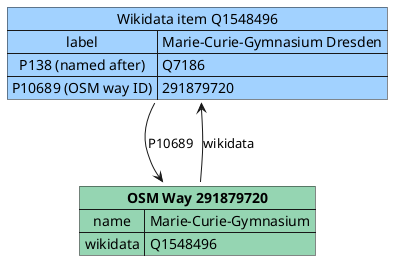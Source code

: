 @startuml osm_wikidata

map "Wikidata item Q1548496" as wikid #a2d2ff {
  label => Marie-Curie-Gymnasium Dresden
  P138 (named after) => Q7186
  P10689 (OSM way ID) => 291879720
}

map "**OSM Way 291879720**" as osmd #95d5b2 {
  name => Marie-Curie-Gymnasium
  wikidata => Q1548496
}

osmd --> wikid : wikidata
wikid --> osmd : P10689

@enduml